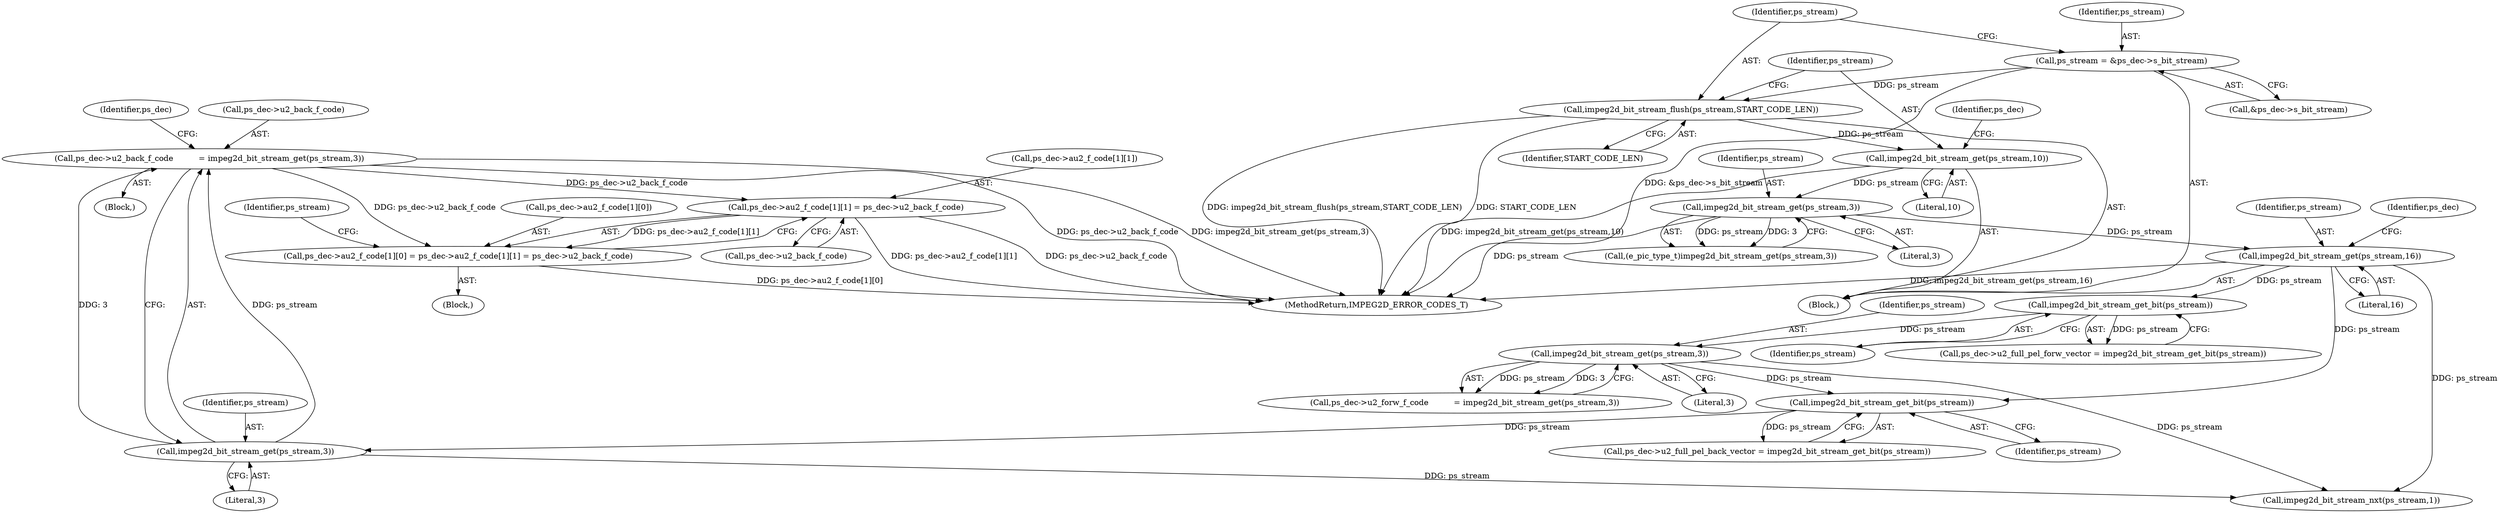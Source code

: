 digraph "0_Android_ffab15eb80630dc799eb410855c93525b75233c3_3@array" {
"1000239" [label="(Call,ps_dec->au2_f_code[1][1] = ps_dec->u2_back_f_code)"];
"1000198" [label="(Call,ps_dec->u2_back_f_code          = impeg2d_bit_stream_get(ps_stream,3))"];
"1000202" [label="(Call,impeg2d_bit_stream_get(ps_stream,3))"];
"1000196" [label="(Call,impeg2d_bit_stream_get_bit(ps_stream))"];
"1000156" [label="(Call,impeg2d_bit_stream_get(ps_stream,16))"];
"1000135" [label="(Call,impeg2d_bit_stream_get(ps_stream,3))"];
"1000126" [label="(Call,impeg2d_bit_stream_get(ps_stream,10))"];
"1000123" [label="(Call,impeg2d_bit_stream_flush(ps_stream,START_CODE_LEN))"];
"1000117" [label="(Call,ps_stream = &ps_dec->s_bit_stream)"];
"1000182" [label="(Call,impeg2d_bit_stream_get(ps_stream,3))"];
"1000176" [label="(Call,impeg2d_bit_stream_get_bit(ps_stream))"];
"1000231" [label="(Call,ps_dec->au2_f_code[1][0] = ps_dec->au2_f_code[1][1] = ps_dec->u2_back_f_code)"];
"1000204" [label="(Literal,3)"];
"1000133" [label="(Call,(e_pic_type_t)impeg2d_bit_stream_get(ps_stream,3))"];
"1000124" [label="(Identifier,ps_stream)"];
"1000177" [label="(Identifier,ps_stream)"];
"1000192" [label="(Call,ps_dec->u2_full_pel_back_vector = impeg2d_bit_stream_get_bit(ps_stream))"];
"1000239" [label="(Call,ps_dec->au2_f_code[1][1] = ps_dec->u2_back_f_code)"];
"1000156" [label="(Call,impeg2d_bit_stream_get(ps_stream,16))"];
"1000254" [label="(Identifier,ps_stream)"];
"1000137" [label="(Literal,3)"];
"1000128" [label="(Literal,10)"];
"1000118" [label="(Identifier,ps_stream)"];
"1000123" [label="(Call,impeg2d_bit_stream_flush(ps_stream,START_CODE_LEN))"];
"1000184" [label="(Literal,3)"];
"1000203" [label="(Identifier,ps_stream)"];
"1000125" [label="(Identifier,START_CODE_LEN)"];
"1000253" [label="(Call,impeg2d_bit_stream_nxt(ps_stream,1))"];
"1000115" [label="(Block,)"];
"1000247" [label="(Call,ps_dec->u2_back_f_code)"];
"1000182" [label="(Call,impeg2d_bit_stream_get(ps_stream,3))"];
"1000119" [label="(Call,&ps_dec->s_bit_stream)"];
"1000198" [label="(Call,ps_dec->u2_back_f_code          = impeg2d_bit_stream_get(ps_stream,3))"];
"1000191" [label="(Block,)"];
"1000240" [label="(Call,ps_dec->au2_f_code[1][1])"];
"1000211" [label="(Block,)"];
"1000157" [label="(Identifier,ps_stream)"];
"1000127" [label="(Identifier,ps_stream)"];
"1000197" [label="(Identifier,ps_stream)"];
"1000126" [label="(Call,impeg2d_bit_stream_get(ps_stream,10))"];
"1000178" [label="(Call,ps_dec->u2_forw_f_code          = impeg2d_bit_stream_get(ps_stream,3))"];
"1000183" [label="(Identifier,ps_stream)"];
"1000117" [label="(Call,ps_stream = &ps_dec->s_bit_stream)"];
"1000176" [label="(Call,impeg2d_bit_stream_get_bit(ps_stream))"];
"1000135" [label="(Call,impeg2d_bit_stream_get(ps_stream,3))"];
"1000231" [label="(Call,ps_dec->au2_f_code[1][0] = ps_dec->au2_f_code[1][1] = ps_dec->u2_back_f_code)"];
"1000158" [label="(Literal,16)"];
"1000196" [label="(Call,impeg2d_bit_stream_get_bit(ps_stream))"];
"1000163" [label="(Identifier,ps_dec)"];
"1000232" [label="(Call,ps_dec->au2_f_code[1][0])"];
"1000208" [label="(Identifier,ps_dec)"];
"1000172" [label="(Call,ps_dec->u2_full_pel_forw_vector = impeg2d_bit_stream_get_bit(ps_stream))"];
"1000202" [label="(Call,impeg2d_bit_stream_get(ps_stream,3))"];
"1000131" [label="(Identifier,ps_dec)"];
"1000199" [label="(Call,ps_dec->u2_back_f_code)"];
"1000276" [label="(MethodReturn,IMPEG2D_ERROR_CODES_T)"];
"1000136" [label="(Identifier,ps_stream)"];
"1000239" -> "1000231"  [label="AST: "];
"1000239" -> "1000247"  [label="CFG: "];
"1000240" -> "1000239"  [label="AST: "];
"1000247" -> "1000239"  [label="AST: "];
"1000231" -> "1000239"  [label="CFG: "];
"1000239" -> "1000276"  [label="DDG: ps_dec->u2_back_f_code"];
"1000239" -> "1000276"  [label="DDG: ps_dec->au2_f_code[1][1]"];
"1000239" -> "1000231"  [label="DDG: ps_dec->au2_f_code[1][1]"];
"1000198" -> "1000239"  [label="DDG: ps_dec->u2_back_f_code"];
"1000198" -> "1000191"  [label="AST: "];
"1000198" -> "1000202"  [label="CFG: "];
"1000199" -> "1000198"  [label="AST: "];
"1000202" -> "1000198"  [label="AST: "];
"1000208" -> "1000198"  [label="CFG: "];
"1000198" -> "1000276"  [label="DDG: ps_dec->u2_back_f_code"];
"1000198" -> "1000276"  [label="DDG: impeg2d_bit_stream_get(ps_stream,3)"];
"1000202" -> "1000198"  [label="DDG: ps_stream"];
"1000202" -> "1000198"  [label="DDG: 3"];
"1000198" -> "1000231"  [label="DDG: ps_dec->u2_back_f_code"];
"1000202" -> "1000204"  [label="CFG: "];
"1000203" -> "1000202"  [label="AST: "];
"1000204" -> "1000202"  [label="AST: "];
"1000196" -> "1000202"  [label="DDG: ps_stream"];
"1000202" -> "1000253"  [label="DDG: ps_stream"];
"1000196" -> "1000192"  [label="AST: "];
"1000196" -> "1000197"  [label="CFG: "];
"1000197" -> "1000196"  [label="AST: "];
"1000192" -> "1000196"  [label="CFG: "];
"1000196" -> "1000192"  [label="DDG: ps_stream"];
"1000156" -> "1000196"  [label="DDG: ps_stream"];
"1000182" -> "1000196"  [label="DDG: ps_stream"];
"1000156" -> "1000115"  [label="AST: "];
"1000156" -> "1000158"  [label="CFG: "];
"1000157" -> "1000156"  [label="AST: "];
"1000158" -> "1000156"  [label="AST: "];
"1000163" -> "1000156"  [label="CFG: "];
"1000156" -> "1000276"  [label="DDG: impeg2d_bit_stream_get(ps_stream,16)"];
"1000135" -> "1000156"  [label="DDG: ps_stream"];
"1000156" -> "1000176"  [label="DDG: ps_stream"];
"1000156" -> "1000253"  [label="DDG: ps_stream"];
"1000135" -> "1000133"  [label="AST: "];
"1000135" -> "1000137"  [label="CFG: "];
"1000136" -> "1000135"  [label="AST: "];
"1000137" -> "1000135"  [label="AST: "];
"1000133" -> "1000135"  [label="CFG: "];
"1000135" -> "1000276"  [label="DDG: ps_stream"];
"1000135" -> "1000133"  [label="DDG: ps_stream"];
"1000135" -> "1000133"  [label="DDG: 3"];
"1000126" -> "1000135"  [label="DDG: ps_stream"];
"1000126" -> "1000115"  [label="AST: "];
"1000126" -> "1000128"  [label="CFG: "];
"1000127" -> "1000126"  [label="AST: "];
"1000128" -> "1000126"  [label="AST: "];
"1000131" -> "1000126"  [label="CFG: "];
"1000126" -> "1000276"  [label="DDG: impeg2d_bit_stream_get(ps_stream,10)"];
"1000123" -> "1000126"  [label="DDG: ps_stream"];
"1000123" -> "1000115"  [label="AST: "];
"1000123" -> "1000125"  [label="CFG: "];
"1000124" -> "1000123"  [label="AST: "];
"1000125" -> "1000123"  [label="AST: "];
"1000127" -> "1000123"  [label="CFG: "];
"1000123" -> "1000276"  [label="DDG: START_CODE_LEN"];
"1000123" -> "1000276"  [label="DDG: impeg2d_bit_stream_flush(ps_stream,START_CODE_LEN)"];
"1000117" -> "1000123"  [label="DDG: ps_stream"];
"1000117" -> "1000115"  [label="AST: "];
"1000117" -> "1000119"  [label="CFG: "];
"1000118" -> "1000117"  [label="AST: "];
"1000119" -> "1000117"  [label="AST: "];
"1000124" -> "1000117"  [label="CFG: "];
"1000117" -> "1000276"  [label="DDG: &ps_dec->s_bit_stream"];
"1000182" -> "1000178"  [label="AST: "];
"1000182" -> "1000184"  [label="CFG: "];
"1000183" -> "1000182"  [label="AST: "];
"1000184" -> "1000182"  [label="AST: "];
"1000178" -> "1000182"  [label="CFG: "];
"1000182" -> "1000178"  [label="DDG: ps_stream"];
"1000182" -> "1000178"  [label="DDG: 3"];
"1000176" -> "1000182"  [label="DDG: ps_stream"];
"1000182" -> "1000253"  [label="DDG: ps_stream"];
"1000176" -> "1000172"  [label="AST: "];
"1000176" -> "1000177"  [label="CFG: "];
"1000177" -> "1000176"  [label="AST: "];
"1000172" -> "1000176"  [label="CFG: "];
"1000176" -> "1000172"  [label="DDG: ps_stream"];
"1000231" -> "1000211"  [label="AST: "];
"1000232" -> "1000231"  [label="AST: "];
"1000254" -> "1000231"  [label="CFG: "];
"1000231" -> "1000276"  [label="DDG: ps_dec->au2_f_code[1][0]"];
}
